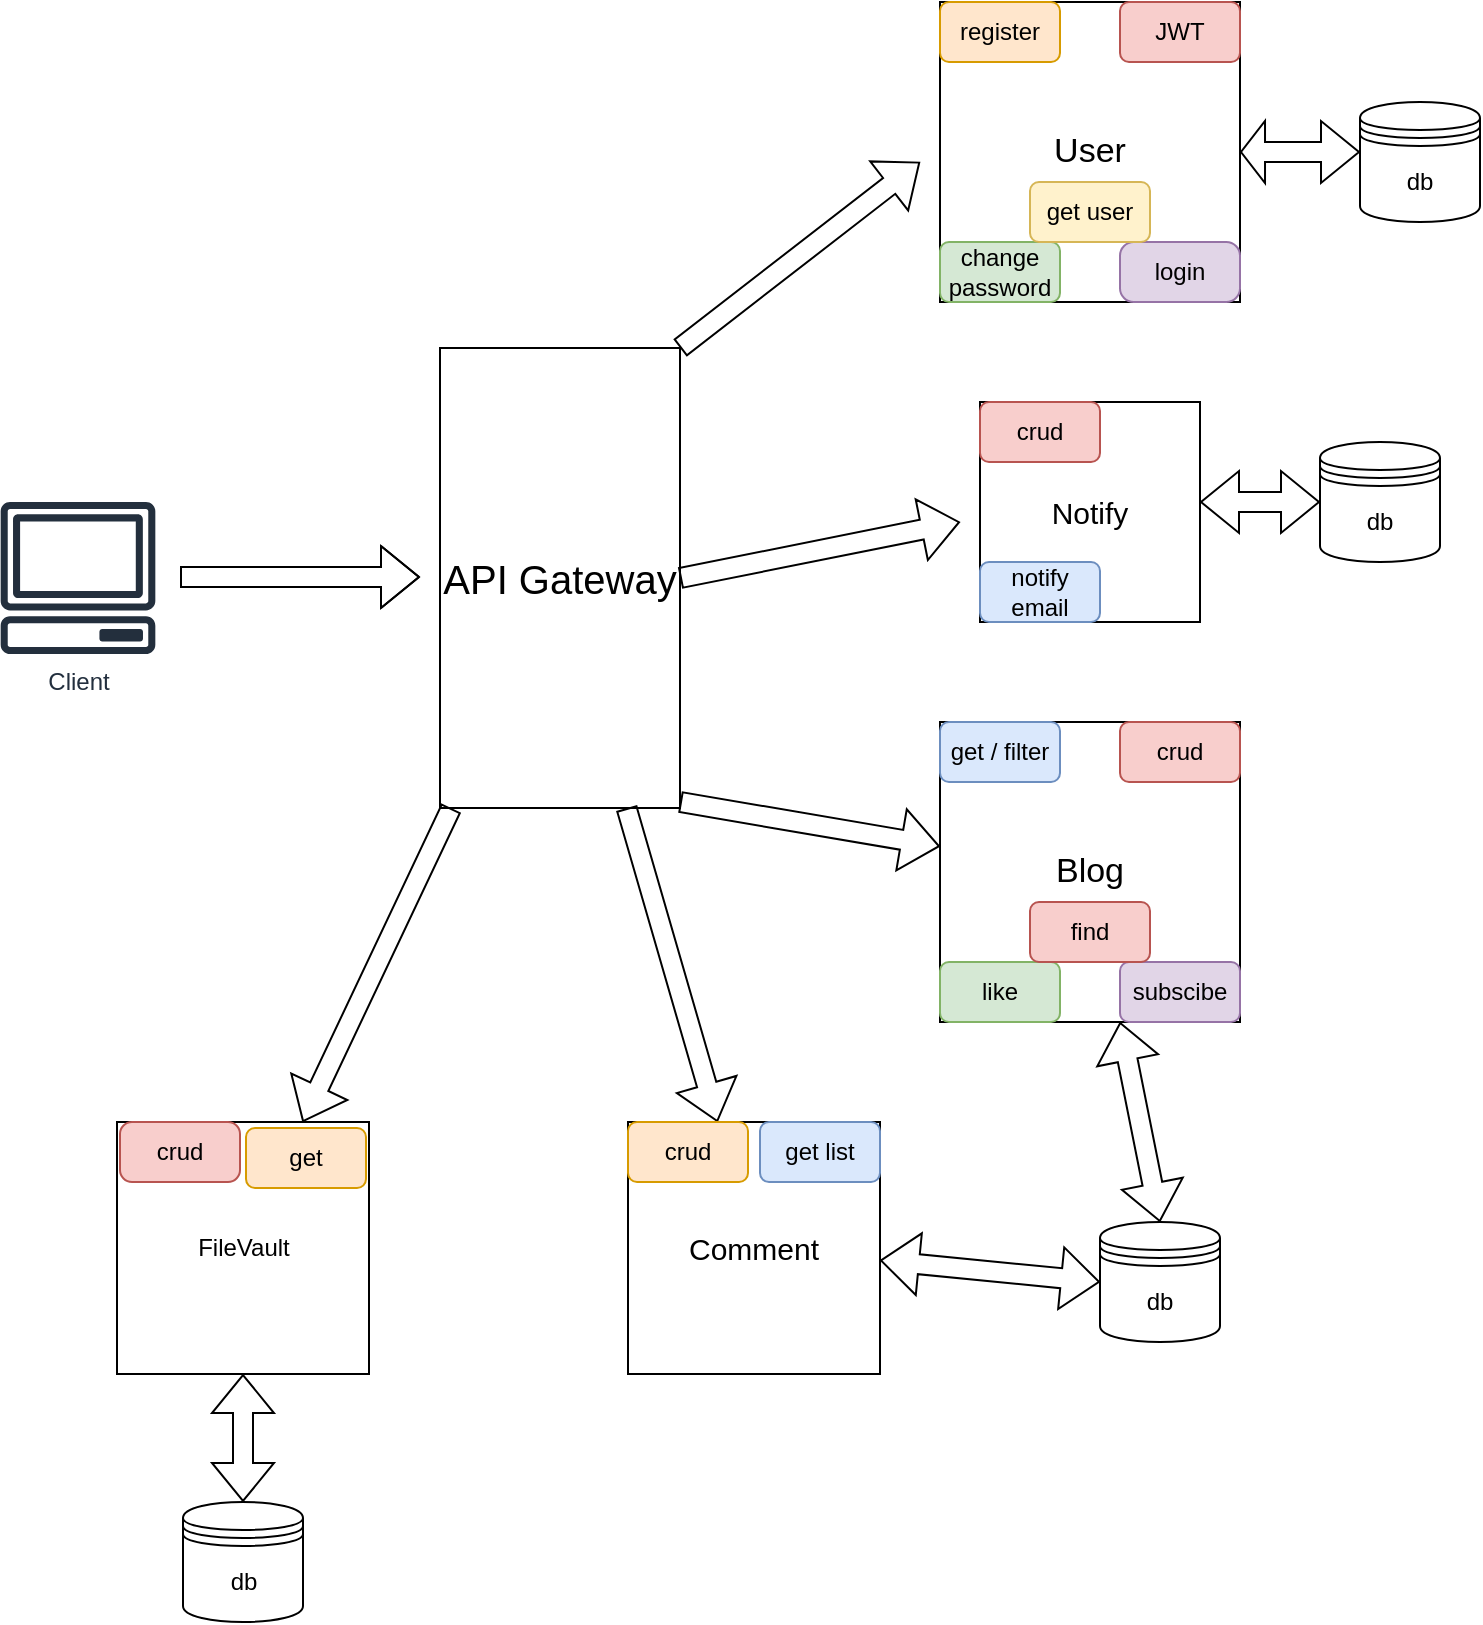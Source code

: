 <mxfile version="22.1.5" type="github">
  <diagram name="Страница — 1" id="1tFQHEyD6MyFQqWJNjzJ">
    <mxGraphModel dx="984" dy="628" grid="1" gridSize="10" guides="1" tooltips="1" connect="1" arrows="1" fold="1" page="1" pageScale="1" pageWidth="827" pageHeight="1169" math="0" shadow="0">
      <root>
        <mxCell id="0" />
        <mxCell id="1" parent="0" />
        <mxCell id="14LsmqP5YFDNKOCa14oP-1" value="Client&lt;br&gt;" style="sketch=0;outlineConnect=0;fontColor=#232F3E;gradientColor=none;fillColor=#232F3D;strokeColor=none;dashed=0;verticalLabelPosition=bottom;verticalAlign=top;align=center;html=1;fontSize=12;fontStyle=0;aspect=fixed;pointerEvents=1;shape=mxgraph.aws4.client;" parent="1" vertex="1">
          <mxGeometry x="20" y="250" width="78" height="76" as="geometry" />
        </mxCell>
        <mxCell id="14LsmqP5YFDNKOCa14oP-2" value="" style="shape=flexArrow;endArrow=classic;html=1;rounded=0;" parent="1" edge="1">
          <mxGeometry width="50" height="50" relative="1" as="geometry">
            <mxPoint x="110" y="287.5" as="sourcePoint" />
            <mxPoint x="230" y="287.5" as="targetPoint" />
            <Array as="points">
              <mxPoint x="170" y="287.5" />
            </Array>
          </mxGeometry>
        </mxCell>
        <mxCell id="14LsmqP5YFDNKOCa14oP-3" value="API Gateway" style="rounded=0;whiteSpace=wrap;html=1;fontSize=20;" parent="1" vertex="1">
          <mxGeometry x="240" y="173" width="120" height="230" as="geometry" />
        </mxCell>
        <mxCell id="14LsmqP5YFDNKOCa14oP-4" value="" style="shape=flexArrow;endArrow=classic;html=1;rounded=0;exitX=1;exitY=0;exitDx=0;exitDy=0;" parent="1" source="14LsmqP5YFDNKOCa14oP-3" edge="1">
          <mxGeometry width="50" height="50" relative="1" as="geometry">
            <mxPoint x="370" y="173" as="sourcePoint" />
            <mxPoint x="480" y="80" as="targetPoint" />
          </mxGeometry>
        </mxCell>
        <mxCell id="14LsmqP5YFDNKOCa14oP-5" value="User" style="whiteSpace=wrap;html=1;aspect=fixed;align=center;fontSize=17;labelPosition=center;verticalLabelPosition=middle;verticalAlign=middle;horizontal=1;" parent="1" vertex="1">
          <mxGeometry x="490" width="150" height="150" as="geometry" />
        </mxCell>
        <mxCell id="14LsmqP5YFDNKOCa14oP-6" value="register" style="rounded=1;whiteSpace=wrap;html=1;fillColor=#ffe6cc;strokeColor=#d79b00;" parent="1" vertex="1">
          <mxGeometry x="490" width="60" height="30" as="geometry" />
        </mxCell>
        <mxCell id="14LsmqP5YFDNKOCa14oP-7" value="JWT" style="rounded=1;whiteSpace=wrap;html=1;fillColor=#f8cecc;strokeColor=#b85450;" parent="1" vertex="1">
          <mxGeometry x="580" width="60" height="30" as="geometry" />
        </mxCell>
        <mxCell id="14LsmqP5YFDNKOCa14oP-8" value="change password" style="rounded=1;whiteSpace=wrap;html=1;fillColor=#d5e8d4;strokeColor=#82b366;" parent="1" vertex="1">
          <mxGeometry x="490" y="120" width="60" height="30" as="geometry" />
        </mxCell>
        <mxCell id="14LsmqP5YFDNKOCa14oP-9" value="login" style="rounded=1;whiteSpace=wrap;html=1;arcSize=23;fillColor=#e1d5e7;strokeColor=#9673a6;" parent="1" vertex="1">
          <mxGeometry x="580" y="120" width="60" height="30" as="geometry" />
        </mxCell>
        <mxCell id="14LsmqP5YFDNKOCa14oP-10" value="get user" style="rounded=1;whiteSpace=wrap;html=1;fillColor=#fff2cc;strokeColor=#d6b656;" parent="1" vertex="1">
          <mxGeometry x="535" y="90" width="60" height="30" as="geometry" />
        </mxCell>
        <mxCell id="14LsmqP5YFDNKOCa14oP-13" value="db" style="shape=datastore;whiteSpace=wrap;html=1;" parent="1" vertex="1">
          <mxGeometry x="700" y="50" width="60" height="60" as="geometry" />
        </mxCell>
        <mxCell id="14LsmqP5YFDNKOCa14oP-14" value="" style="shape=flexArrow;endArrow=classic;startArrow=classic;html=1;rounded=0;startWidth=20;startSize=3.67;" parent="1" edge="1">
          <mxGeometry width="100" height="100" relative="1" as="geometry">
            <mxPoint x="640" y="75" as="sourcePoint" />
            <mxPoint x="700" y="75" as="targetPoint" />
            <Array as="points" />
          </mxGeometry>
        </mxCell>
        <mxCell id="14LsmqP5YFDNKOCa14oP-15" value="Notify" style="whiteSpace=wrap;html=1;aspect=fixed;fontSize=15;" parent="1" vertex="1">
          <mxGeometry x="510" y="200" width="110" height="110" as="geometry" />
        </mxCell>
        <mxCell id="14LsmqP5YFDNKOCa14oP-16" value="" style="shape=flexArrow;endArrow=classic;html=1;rounded=0;exitX=1;exitY=0.5;exitDx=0;exitDy=0;" parent="1" source="14LsmqP5YFDNKOCa14oP-3" edge="1">
          <mxGeometry width="50" height="50" relative="1" as="geometry">
            <mxPoint x="370" y="270" as="sourcePoint" />
            <mxPoint x="500" y="260" as="targetPoint" />
          </mxGeometry>
        </mxCell>
        <mxCell id="14LsmqP5YFDNKOCa14oP-19" value="crud" style="rounded=1;whiteSpace=wrap;html=1;fillColor=#f8cecc;strokeColor=#b85450;" parent="1" vertex="1">
          <mxGeometry x="510" y="200" width="60" height="30" as="geometry" />
        </mxCell>
        <mxCell id="14LsmqP5YFDNKOCa14oP-20" value="notify email" style="rounded=1;whiteSpace=wrap;html=1;fillColor=#dae8fc;strokeColor=#6c8ebf;" parent="1" vertex="1">
          <mxGeometry x="510" y="280" width="60" height="30" as="geometry" />
        </mxCell>
        <mxCell id="14LsmqP5YFDNKOCa14oP-21" value="" style="shape=flexArrow;endArrow=classic;html=1;rounded=0;" parent="1" target="14LsmqP5YFDNKOCa14oP-22" edge="1">
          <mxGeometry width="50" height="50" relative="1" as="geometry">
            <mxPoint x="360" y="400" as="sourcePoint" />
            <mxPoint x="480" y="420" as="targetPoint" />
          </mxGeometry>
        </mxCell>
        <mxCell id="14LsmqP5YFDNKOCa14oP-22" value="Blog" style="whiteSpace=wrap;html=1;aspect=fixed;fontSize=17;" parent="1" vertex="1">
          <mxGeometry x="490" y="360" width="150" height="150" as="geometry" />
        </mxCell>
        <mxCell id="14LsmqP5YFDNKOCa14oP-23" value="get / filter" style="rounded=1;whiteSpace=wrap;html=1;fillColor=#dae8fc;strokeColor=#6c8ebf;" parent="1" vertex="1">
          <mxGeometry x="490" y="360" width="60" height="30" as="geometry" />
        </mxCell>
        <mxCell id="14LsmqP5YFDNKOCa14oP-25" value="crud" style="rounded=1;whiteSpace=wrap;html=1;fillColor=#f8cecc;strokeColor=#b85450;" parent="1" vertex="1">
          <mxGeometry x="580" y="360" width="60" height="30" as="geometry" />
        </mxCell>
        <mxCell id="14LsmqP5YFDNKOCa14oP-26" value="like" style="rounded=1;whiteSpace=wrap;html=1;fillColor=#d5e8d4;strokeColor=#82b366;" parent="1" vertex="1">
          <mxGeometry x="490" y="480" width="60" height="30" as="geometry" />
        </mxCell>
        <mxCell id="14LsmqP5YFDNKOCa14oP-27" value="subscibe" style="rounded=1;whiteSpace=wrap;html=1;fillColor=#e1d5e7;strokeColor=#9673a6;" parent="1" vertex="1">
          <mxGeometry x="580" y="480" width="60" height="30" as="geometry" />
        </mxCell>
        <mxCell id="14LsmqP5YFDNKOCa14oP-31" value="" style="shape=flexArrow;endArrow=classic;html=1;rounded=0;" parent="1" source="14LsmqP5YFDNKOCa14oP-3" target="14LsmqP5YFDNKOCa14oP-32" edge="1">
          <mxGeometry width="50" height="50" relative="1" as="geometry">
            <mxPoint x="350" y="403" as="sourcePoint" />
            <mxPoint x="370" y="570" as="targetPoint" />
          </mxGeometry>
        </mxCell>
        <mxCell id="14LsmqP5YFDNKOCa14oP-32" value="Comment" style="whiteSpace=wrap;html=1;aspect=fixed;fontSize=15;" parent="1" vertex="1">
          <mxGeometry x="334" y="560" width="126" height="126" as="geometry" />
        </mxCell>
        <mxCell id="14LsmqP5YFDNKOCa14oP-33" value="crud" style="rounded=1;whiteSpace=wrap;html=1;fillColor=#ffe6cc;strokeColor=#d79b00;" parent="1" vertex="1">
          <mxGeometry x="334" y="560" width="60" height="30" as="geometry" />
        </mxCell>
        <mxCell id="14LsmqP5YFDNKOCa14oP-37" value="" style="shape=flexArrow;endArrow=classic;startArrow=classic;html=1;rounded=0;" parent="1" edge="1">
          <mxGeometry width="100" height="100" relative="1" as="geometry">
            <mxPoint x="620" y="250" as="sourcePoint" />
            <mxPoint x="680" y="250" as="targetPoint" />
          </mxGeometry>
        </mxCell>
        <mxCell id="14LsmqP5YFDNKOCa14oP-40" value="db" style="shape=datastore;whiteSpace=wrap;html=1;" parent="1" vertex="1">
          <mxGeometry x="680" y="220" width="60" height="60" as="geometry" />
        </mxCell>
        <mxCell id="14LsmqP5YFDNKOCa14oP-41" value="db" style="shape=datastore;whiteSpace=wrap;html=1;" parent="1" vertex="1">
          <mxGeometry x="570" y="610" width="60" height="60" as="geometry" />
        </mxCell>
        <mxCell id="14LsmqP5YFDNKOCa14oP-44" value="" style="shape=flexArrow;endArrow=classic;startArrow=classic;html=1;rounded=0;exitX=0;exitY=0.5;exitDx=0;exitDy=0;" parent="1" source="14LsmqP5YFDNKOCa14oP-41" target="14LsmqP5YFDNKOCa14oP-32" edge="1">
          <mxGeometry width="100" height="100" relative="1" as="geometry">
            <mxPoint x="390" y="730" as="sourcePoint" />
            <mxPoint x="490" y="630" as="targetPoint" />
          </mxGeometry>
        </mxCell>
        <mxCell id="14LsmqP5YFDNKOCa14oP-46" value="get list" style="rounded=1;whiteSpace=wrap;html=1;fillColor=#dae8fc;strokeColor=#6c8ebf;" parent="1" vertex="1">
          <mxGeometry x="400" y="560" width="60" height="30" as="geometry" />
        </mxCell>
        <mxCell id="14LsmqP5YFDNKOCa14oP-47" value="find" style="rounded=1;whiteSpace=wrap;html=1;fillColor=#f8cecc;strokeColor=#b85450;" parent="1" vertex="1">
          <mxGeometry x="535" y="450" width="60" height="30" as="geometry" />
        </mxCell>
        <mxCell id="14LsmqP5YFDNKOCa14oP-48" value="FileVault" style="whiteSpace=wrap;html=1;aspect=fixed;" parent="1" vertex="1">
          <mxGeometry x="78.5" y="560" width="126" height="126" as="geometry" />
        </mxCell>
        <mxCell id="14LsmqP5YFDNKOCa14oP-50" value="" style="shape=flexArrow;endArrow=classic;html=1;rounded=0;" parent="1" source="14LsmqP5YFDNKOCa14oP-3" target="14LsmqP5YFDNKOCa14oP-48" edge="1">
          <mxGeometry width="50" height="50" relative="1" as="geometry">
            <mxPoint x="230" y="460" as="sourcePoint" />
            <mxPoint x="280" y="410" as="targetPoint" />
          </mxGeometry>
        </mxCell>
        <mxCell id="14LsmqP5YFDNKOCa14oP-51" value="crud" style="rounded=1;whiteSpace=wrap;html=1;fillColor=#f8cecc;strokeColor=#b85450;arcSize=20;" parent="1" vertex="1">
          <mxGeometry x="80" y="560" width="60" height="30" as="geometry" />
        </mxCell>
        <mxCell id="14LsmqP5YFDNKOCa14oP-52" value="get" style="rounded=1;whiteSpace=wrap;html=1;fillColor=#ffe6cc;strokeColor=#d79b00;" parent="1" vertex="1">
          <mxGeometry x="143" y="563" width="60" height="30" as="geometry" />
        </mxCell>
        <mxCell id="14LsmqP5YFDNKOCa14oP-54" value="db" style="shape=datastore;whiteSpace=wrap;html=1;" parent="1" vertex="1">
          <mxGeometry x="111.5" y="750" width="60" height="60" as="geometry" />
        </mxCell>
        <mxCell id="14LsmqP5YFDNKOCa14oP-56" value="" style="shape=flexArrow;endArrow=classic;startArrow=classic;html=1;rounded=0;entryX=0.5;entryY=1;entryDx=0;entryDy=0;exitX=0.5;exitY=0;exitDx=0;exitDy=0;" parent="1" source="14LsmqP5YFDNKOCa14oP-54" target="14LsmqP5YFDNKOCa14oP-48" edge="1">
          <mxGeometry width="100" height="100" relative="1" as="geometry">
            <mxPoint x="98" y="790" as="sourcePoint" />
            <mxPoint x="198" y="690" as="targetPoint" />
          </mxGeometry>
        </mxCell>
        <mxCell id="oo6dOWzmTZSA8YDRlaVj-1" value="" style="shape=flexArrow;endArrow=classic;startArrow=classic;html=1;rounded=0;entryX=0;entryY=1;entryDx=0;entryDy=0;exitX=0.5;exitY=0;exitDx=0;exitDy=0;" edge="1" parent="1" source="14LsmqP5YFDNKOCa14oP-41" target="14LsmqP5YFDNKOCa14oP-27">
          <mxGeometry width="100" height="100" relative="1" as="geometry">
            <mxPoint x="590" y="610" as="sourcePoint" />
            <mxPoint x="690" y="510" as="targetPoint" />
          </mxGeometry>
        </mxCell>
      </root>
    </mxGraphModel>
  </diagram>
</mxfile>

